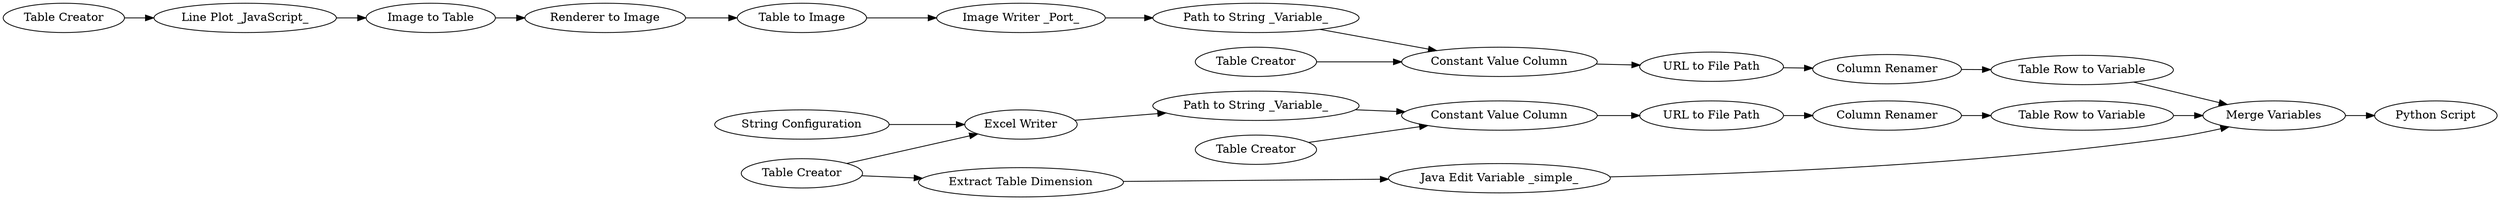 digraph {
	1 [label="Table Creator"]
	2 [label="Line Plot _JavaScript_"]
	186 [label="URL to File Path"]
	259 [label="Table Creator"]
	261 [label="Excel Writer"]
	262 [label="Table to Image"]
	263 [label="Renderer to Image"]
	264 [label="Image to Table"]
	2400 [label="Image Writer _Port_"]
	2411 [label="Python Script"]
	2413 [label="Path to String _Variable_"]
	2414 [label="Table Creator"]
	2415 [label="Constant Value Column"]
	2416 [label="Constant Value Column"]
	2417 [label="Table Creator"]
	2418 [label="Path to String _Variable_"]
	2419 [label="URL to File Path"]
	2420 [label="Column Renamer"]
	2421 [label="Column Renamer"]
	2422 [label="Table Row to Variable"]
	2423 [label="Table Row to Variable"]
	2424 [label="Merge Variables"]
	2425 [label="Extract Table Dimension"]
	2426 [label="Java Edit Variable _simple_"]
	2428 [label="String Configuration"]
	1 -> 2
	2 -> 264
	186 -> 2420
	259 -> 261
	259 -> 2425
	261 -> 2413
	262 -> 2400
	263 -> 262
	264 -> 263
	2400 -> 2418
	2413 -> 2415
	2414 -> 2415
	2415 -> 186
	2416 -> 2419
	2417 -> 2416
	2418 -> 2416
	2419 -> 2421
	2420 -> 2422
	2421 -> 2423
	2422 -> 2424
	2423 -> 2424
	2424 -> 2411
	2425 -> 2426
	2426 -> 2424
	2428 -> 261
	rankdir=LR
}
